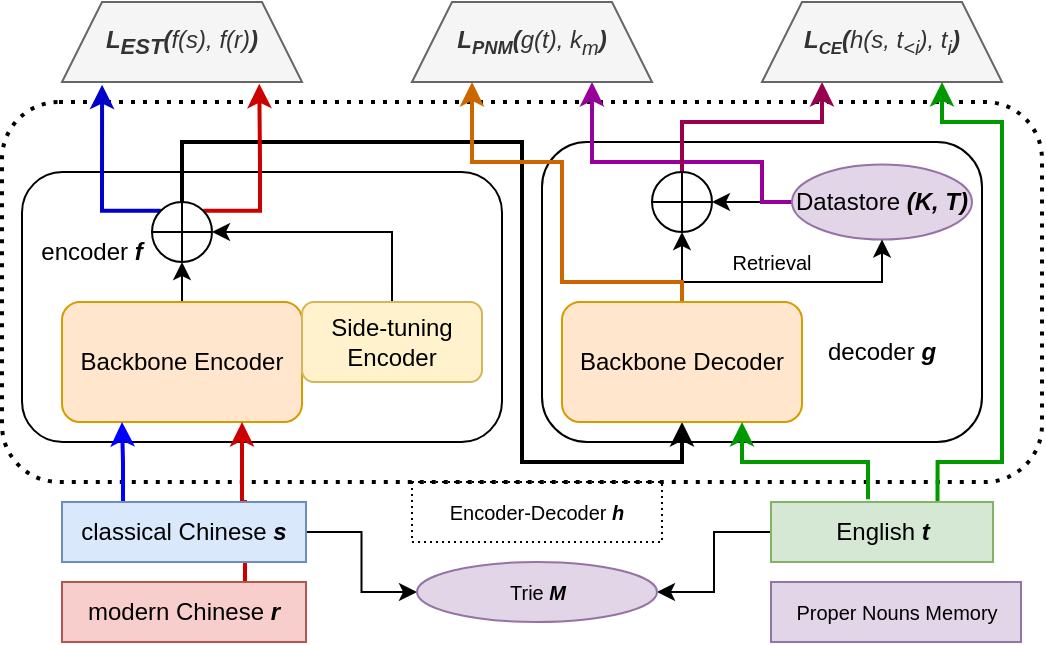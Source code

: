 <mxfile version="20.1.4" type="github">
  <diagram id="xoShVVpSHafOc3sDtM93" name="第 1 页">
    <mxGraphModel dx="981" dy="520" grid="1" gridSize="10" guides="1" tooltips="1" connect="1" arrows="1" fold="1" page="1" pageScale="1" pageWidth="827" pageHeight="1169" math="0" shadow="0">
      <root>
        <mxCell id="0" />
        <mxCell id="1" parent="0" />
        <mxCell id="M6iwQH-j2GS4edgFq6HO-42" value="" style="rounded=1;whiteSpace=wrap;html=1;fontSize=10;fillColor=none;dashed=1;dashPattern=1 2;strokeWidth=2;" vertex="1" parent="1">
          <mxGeometry x="190" y="240" width="520" height="190" as="geometry" />
        </mxCell>
        <mxCell id="M6iwQH-j2GS4edgFq6HO-21" value="" style="rounded=1;whiteSpace=wrap;html=1;fontSize=12;fillColor=none;" vertex="1" parent="1">
          <mxGeometry x="200" y="275" width="240" height="135" as="geometry" />
        </mxCell>
        <mxCell id="M6iwQH-j2GS4edgFq6HO-9" style="edgeStyle=orthogonalEdgeStyle;rounded=0;orthogonalLoop=1;jettySize=auto;html=1;exitX=0.5;exitY=0;exitDx=0;exitDy=0;entryX=0;entryY=0.5;entryDx=0;entryDy=0;" edge="1" parent="1" source="M6iwQH-j2GS4edgFq6HO-5" target="M6iwQH-j2GS4edgFq6HO-7">
          <mxGeometry relative="1" as="geometry" />
        </mxCell>
        <mxCell id="M6iwQH-j2GS4edgFq6HO-5" value="Backbone Encoder" style="rounded=1;whiteSpace=wrap;html=1;fillColor=#ffe6cc;strokeColor=#d79b00;" vertex="1" parent="1">
          <mxGeometry x="220" y="340" width="120" height="60" as="geometry" />
        </mxCell>
        <mxCell id="M6iwQH-j2GS4edgFq6HO-8" style="edgeStyle=orthogonalEdgeStyle;rounded=0;orthogonalLoop=1;jettySize=auto;html=1;exitX=0.5;exitY=0;exitDx=0;exitDy=0;entryX=0.5;entryY=1;entryDx=0;entryDy=0;" edge="1" parent="1" source="M6iwQH-j2GS4edgFq6HO-6" target="M6iwQH-j2GS4edgFq6HO-7">
          <mxGeometry relative="1" as="geometry" />
        </mxCell>
        <mxCell id="M6iwQH-j2GS4edgFq6HO-6" value="Side-tuning Encoder" style="rounded=1;whiteSpace=wrap;html=1;fillColor=#fff2cc;strokeColor=#d6b656;" vertex="1" parent="1">
          <mxGeometry x="340" y="340" width="90" height="40" as="geometry" />
        </mxCell>
        <mxCell id="M6iwQH-j2GS4edgFq6HO-17" style="edgeStyle=orthogonalEdgeStyle;rounded=0;orthogonalLoop=1;jettySize=auto;html=1;exitX=1;exitY=0;exitDx=0;exitDy=0;entryX=0.167;entryY=1.033;entryDx=0;entryDy=0;entryPerimeter=0;strokeColor=#0000CC;strokeWidth=2;" edge="1" parent="1" source="M6iwQH-j2GS4edgFq6HO-7" target="M6iwQH-j2GS4edgFq6HO-15">
          <mxGeometry relative="1" as="geometry">
            <Array as="points">
              <mxPoint x="240" y="294" />
            </Array>
          </mxGeometry>
        </mxCell>
        <mxCell id="M6iwQH-j2GS4edgFq6HO-30" style="edgeStyle=orthogonalEdgeStyle;rounded=0;orthogonalLoop=1;jettySize=auto;html=1;exitX=1;exitY=0.5;exitDx=0;exitDy=0;entryX=0.5;entryY=1;entryDx=0;entryDy=0;fontSize=12;strokeColor=#000000;strokeWidth=2;" edge="1" parent="1" source="M6iwQH-j2GS4edgFq6HO-7" target="M6iwQH-j2GS4edgFq6HO-25">
          <mxGeometry relative="1" as="geometry">
            <Array as="points">
              <mxPoint x="280" y="260" />
              <mxPoint x="450" y="260" />
              <mxPoint x="450" y="420" />
              <mxPoint x="530" y="420" />
            </Array>
          </mxGeometry>
        </mxCell>
        <mxCell id="M6iwQH-j2GS4edgFq6HO-18" style="edgeStyle=orthogonalEdgeStyle;rounded=0;orthogonalLoop=1;jettySize=auto;html=1;exitX=1;exitY=1;exitDx=0;exitDy=0;entryX=0.822;entryY=1.022;entryDx=0;entryDy=0;entryPerimeter=0;strokeColor=#CC0000;strokeWidth=2;" edge="1" parent="1" source="M6iwQH-j2GS4edgFq6HO-7" target="M6iwQH-j2GS4edgFq6HO-15">
          <mxGeometry relative="1" as="geometry">
            <Array as="points">
              <mxPoint x="319" y="294" />
              <mxPoint x="319" y="270" />
              <mxPoint x="319" y="270" />
            </Array>
          </mxGeometry>
        </mxCell>
        <mxCell id="M6iwQH-j2GS4edgFq6HO-7" value="" style="shape=orEllipse;perimeter=ellipsePerimeter;whiteSpace=wrap;html=1;backgroundOutline=1;rotation=-90;" vertex="1" parent="1">
          <mxGeometry x="265" y="290" width="30" height="30" as="geometry" />
        </mxCell>
        <mxCell id="M6iwQH-j2GS4edgFq6HO-12" style="edgeStyle=orthogonalEdgeStyle;rounded=0;orthogonalLoop=1;jettySize=auto;html=1;exitX=0.25;exitY=0;exitDx=0;exitDy=0;entryX=0.25;entryY=1;entryDx=0;entryDy=0;strokeColor=#0000FF;strokeWidth=2;" edge="1" parent="1" source="M6iwQH-j2GS4edgFq6HO-10" target="M6iwQH-j2GS4edgFq6HO-5">
          <mxGeometry relative="1" as="geometry" />
        </mxCell>
        <mxCell id="M6iwQH-j2GS4edgFq6HO-14" style="edgeStyle=orthogonalEdgeStyle;rounded=0;orthogonalLoop=1;jettySize=auto;html=1;exitX=0.75;exitY=0;exitDx=0;exitDy=0;entryX=0.75;entryY=1;entryDx=0;entryDy=0;strokeColor=#CC0000;strokeWidth=2;" edge="1" parent="1" source="M6iwQH-j2GS4edgFq6HO-11" target="M6iwQH-j2GS4edgFq6HO-5">
          <mxGeometry relative="1" as="geometry" />
        </mxCell>
        <mxCell id="M6iwQH-j2GS4edgFq6HO-45" style="edgeStyle=orthogonalEdgeStyle;rounded=0;orthogonalLoop=1;jettySize=auto;html=1;exitX=1;exitY=0.5;exitDx=0;exitDy=0;fontSize=10;strokeColor=#000000;strokeWidth=1;" edge="1" parent="1" source="M6iwQH-j2GS4edgFq6HO-10" target="M6iwQH-j2GS4edgFq6HO-44">
          <mxGeometry relative="1" as="geometry" />
        </mxCell>
        <mxCell id="M6iwQH-j2GS4edgFq6HO-10" value="&lt;font style=&quot;font-size: 12px;&quot;&gt;classical Chinese &lt;i style=&quot;&quot;&gt;&lt;b style=&quot;&quot;&gt;s&lt;/b&gt;&lt;/i&gt;&lt;/font&gt;" style="rounded=0;whiteSpace=wrap;html=1;fillColor=#dae8fc;strokeColor=#6c8ebf;" vertex="1" parent="1">
          <mxGeometry x="220" y="440" width="122" height="30" as="geometry" />
        </mxCell>
        <mxCell id="M6iwQH-j2GS4edgFq6HO-11" value="modern Chinese &lt;b&gt;&lt;i&gt;r&lt;/i&gt;&lt;/b&gt;" style="rounded=0;whiteSpace=wrap;html=1;fillColor=#f8cecc;strokeColor=#b85450;" vertex="1" parent="1">
          <mxGeometry x="220" y="480" width="122" height="30" as="geometry" />
        </mxCell>
        <mxCell id="M6iwQH-j2GS4edgFq6HO-15" value="&lt;i style=&quot;&quot;&gt;&lt;b&gt;L&lt;/b&gt;&lt;sub style=&quot;font-weight: bold;&quot;&gt;&lt;font style=&quot;font-size: 11px;&quot;&gt;EST&lt;/font&gt;&lt;/sub&gt;&lt;b&gt;(&lt;/b&gt;f(s), f(r)&lt;b&gt;)&lt;/b&gt;&lt;/i&gt;" style="shape=trapezoid;perimeter=trapezoidPerimeter;whiteSpace=wrap;html=1;fixedSize=1;fillColor=#f5f5f5;strokeColor=#666666;fontColor=#333333;" vertex="1" parent="1">
          <mxGeometry x="220" y="190" width="120" height="40" as="geometry" />
        </mxCell>
        <mxCell id="M6iwQH-j2GS4edgFq6HO-22" value="encoder&lt;i&gt; &lt;b&gt;f&lt;/b&gt;&lt;/i&gt;" style="text;html=1;strokeColor=none;fillColor=none;align=center;verticalAlign=middle;whiteSpace=wrap;rounded=0;fontSize=12;" vertex="1" parent="1">
          <mxGeometry x="205" y="300" width="60" height="30" as="geometry" />
        </mxCell>
        <mxCell id="M6iwQH-j2GS4edgFq6HO-23" value="" style="rounded=1;whiteSpace=wrap;html=1;fontSize=12;fillColor=none;" vertex="1" parent="1">
          <mxGeometry x="460" y="260" width="220" height="150" as="geometry" />
        </mxCell>
        <mxCell id="M6iwQH-j2GS4edgFq6HO-29" style="edgeStyle=orthogonalEdgeStyle;rounded=0;orthogonalLoop=1;jettySize=auto;html=1;exitX=0;exitY=0.5;exitDx=0;exitDy=0;entryX=0.5;entryY=1;entryDx=0;entryDy=0;fontSize=12;strokeColor=#000000;strokeWidth=1;" edge="1" parent="1" source="M6iwQH-j2GS4edgFq6HO-24" target="M6iwQH-j2GS4edgFq6HO-26">
          <mxGeometry relative="1" as="geometry">
            <Array as="points">
              <mxPoint x="590" y="290" />
            </Array>
          </mxGeometry>
        </mxCell>
        <mxCell id="M6iwQH-j2GS4edgFq6HO-35" style="edgeStyle=orthogonalEdgeStyle;rounded=0;orthogonalLoop=1;jettySize=auto;html=1;exitX=0;exitY=0.5;exitDx=0;exitDy=0;entryX=0.75;entryY=1;entryDx=0;entryDy=0;fontSize=10;strokeColor=#990099;strokeWidth=2;" edge="1" parent="1" source="M6iwQH-j2GS4edgFq6HO-24" target="M6iwQH-j2GS4edgFq6HO-33">
          <mxGeometry relative="1" as="geometry">
            <Array as="points">
              <mxPoint x="570" y="290" />
              <mxPoint x="570" y="270" />
              <mxPoint x="485" y="270" />
            </Array>
          </mxGeometry>
        </mxCell>
        <mxCell id="M6iwQH-j2GS4edgFq6HO-24" value="Datastore &lt;i&gt;&lt;b&gt;(K, T)&lt;/b&gt;&lt;/i&gt;" style="ellipse;whiteSpace=wrap;html=1;fontSize=12;fillColor=#e1d5e7;strokeColor=#9673a6;" vertex="1" parent="1">
          <mxGeometry x="585" y="271.25" width="90" height="37.5" as="geometry" />
        </mxCell>
        <mxCell id="M6iwQH-j2GS4edgFq6HO-27" style="edgeStyle=orthogonalEdgeStyle;rounded=0;orthogonalLoop=1;jettySize=auto;html=1;exitX=0.5;exitY=0;exitDx=0;exitDy=0;entryX=0;entryY=0.5;entryDx=0;entryDy=0;fontSize=12;strokeColor=#000000;strokeWidth=1;" edge="1" parent="1" source="M6iwQH-j2GS4edgFq6HO-25" target="M6iwQH-j2GS4edgFq6HO-26">
          <mxGeometry relative="1" as="geometry" />
        </mxCell>
        <mxCell id="M6iwQH-j2GS4edgFq6HO-31" style="edgeStyle=orthogonalEdgeStyle;rounded=0;orthogonalLoop=1;jettySize=auto;html=1;exitX=0.5;exitY=0;exitDx=0;exitDy=0;entryX=0.5;entryY=1;entryDx=0;entryDy=0;fontSize=12;strokeColor=#000000;strokeWidth=1;" edge="1" parent="1" source="M6iwQH-j2GS4edgFq6HO-25" target="M6iwQH-j2GS4edgFq6HO-24">
          <mxGeometry relative="1" as="geometry">
            <Array as="points">
              <mxPoint x="530" y="330" />
              <mxPoint x="630" y="330" />
              <mxPoint x="630" y="318" />
            </Array>
          </mxGeometry>
        </mxCell>
        <mxCell id="M6iwQH-j2GS4edgFq6HO-36" style="edgeStyle=orthogonalEdgeStyle;rounded=0;orthogonalLoop=1;jettySize=auto;html=1;exitX=0.5;exitY=0;exitDx=0;exitDy=0;entryX=0.25;entryY=1;entryDx=0;entryDy=0;fontSize=10;strokeColor=#CC6600;strokeWidth=2;" edge="1" parent="1" source="M6iwQH-j2GS4edgFq6HO-25" target="M6iwQH-j2GS4edgFq6HO-33">
          <mxGeometry relative="1" as="geometry">
            <Array as="points">
              <mxPoint x="530" y="330" />
              <mxPoint x="470" y="330" />
              <mxPoint x="470" y="270" />
              <mxPoint x="425" y="270" />
            </Array>
          </mxGeometry>
        </mxCell>
        <mxCell id="M6iwQH-j2GS4edgFq6HO-25" value="Backbone Decoder" style="rounded=1;whiteSpace=wrap;html=1;fillColor=#ffe6cc;strokeColor=#d79b00;" vertex="1" parent="1">
          <mxGeometry x="470" y="340" width="120" height="60" as="geometry" />
        </mxCell>
        <mxCell id="M6iwQH-j2GS4edgFq6HO-40" style="edgeStyle=orthogonalEdgeStyle;rounded=0;orthogonalLoop=1;jettySize=auto;html=1;exitX=1;exitY=0.5;exitDx=0;exitDy=0;entryX=0.25;entryY=1;entryDx=0;entryDy=0;fontSize=10;strokeColor=#99004D;strokeWidth=2;" edge="1" parent="1" source="M6iwQH-j2GS4edgFq6HO-26" target="M6iwQH-j2GS4edgFq6HO-37">
          <mxGeometry relative="1" as="geometry">
            <Array as="points">
              <mxPoint x="530" y="250" />
              <mxPoint x="600" y="250" />
            </Array>
          </mxGeometry>
        </mxCell>
        <mxCell id="M6iwQH-j2GS4edgFq6HO-26" value="" style="shape=orEllipse;perimeter=ellipsePerimeter;whiteSpace=wrap;html=1;backgroundOutline=1;rotation=-90;" vertex="1" parent="1">
          <mxGeometry x="515" y="275" width="30" height="30" as="geometry" />
        </mxCell>
        <mxCell id="M6iwQH-j2GS4edgFq6HO-32" value="&lt;font style=&quot;font-size: 10px;&quot;&gt;Retrieval&lt;/font&gt;" style="text;html=1;strokeColor=none;fillColor=none;align=center;verticalAlign=middle;whiteSpace=wrap;rounded=0;fontSize=12;" vertex="1" parent="1">
          <mxGeometry x="545" y="305" width="60" height="30" as="geometry" />
        </mxCell>
        <mxCell id="M6iwQH-j2GS4edgFq6HO-33" value="&lt;i style=&quot;&quot;&gt;&lt;b&gt;L&lt;span style=&quot;font-size: 11px;&quot;&gt;&lt;sub&gt;PNM&lt;/sub&gt;&lt;/span&gt;&lt;/b&gt;&lt;b&gt;(&lt;/b&gt;g(t), k&lt;sub&gt;m&lt;/sub&gt;&lt;b&gt;)&lt;/b&gt;&lt;/i&gt;" style="shape=trapezoid;perimeter=trapezoidPerimeter;whiteSpace=wrap;html=1;fixedSize=1;fillColor=#f5f5f5;strokeColor=#666666;fontColor=#333333;" vertex="1" parent="1">
          <mxGeometry x="395" y="190" width="120" height="40" as="geometry" />
        </mxCell>
        <mxCell id="M6iwQH-j2GS4edgFq6HO-34" value="decoder&lt;i&gt;&amp;nbsp;&lt;b&gt;g&lt;/b&gt;&lt;/i&gt;" style="text;html=1;strokeColor=none;fillColor=none;align=center;verticalAlign=middle;whiteSpace=wrap;rounded=0;fontSize=12;" vertex="1" parent="1">
          <mxGeometry x="600" y="350" width="60" height="30" as="geometry" />
        </mxCell>
        <mxCell id="M6iwQH-j2GS4edgFq6HO-37" value="&lt;i style=&quot;&quot;&gt;&lt;b&gt;L&lt;font size=&quot;1&quot;&gt;&lt;sub&gt;CE&lt;/sub&gt;&lt;/font&gt;&lt;/b&gt;&lt;b&gt;(&lt;/b&gt;h(s, t&lt;sub&gt;&amp;lt;i&lt;/sub&gt;), t&lt;sub&gt;i&lt;/sub&gt;&lt;b&gt;)&lt;/b&gt;&lt;/i&gt;" style="shape=trapezoid;perimeter=trapezoidPerimeter;whiteSpace=wrap;html=1;fixedSize=1;fillColor=#f5f5f5;strokeColor=#666666;fontColor=#333333;" vertex="1" parent="1">
          <mxGeometry x="570" y="190" width="120" height="40" as="geometry" />
        </mxCell>
        <mxCell id="M6iwQH-j2GS4edgFq6HO-39" style="edgeStyle=orthogonalEdgeStyle;rounded=0;orthogonalLoop=1;jettySize=auto;html=1;exitX=0.437;exitY=-0.046;exitDx=0;exitDy=0;entryX=0.75;entryY=1;entryDx=0;entryDy=0;fontSize=10;strokeColor=#009900;strokeWidth=2;exitPerimeter=0;" edge="1" parent="1" source="M6iwQH-j2GS4edgFq6HO-38" target="M6iwQH-j2GS4edgFq6HO-25">
          <mxGeometry relative="1" as="geometry">
            <Array as="points">
              <mxPoint x="623" y="420" />
              <mxPoint x="560" y="420" />
            </Array>
          </mxGeometry>
        </mxCell>
        <mxCell id="M6iwQH-j2GS4edgFq6HO-41" style="edgeStyle=orthogonalEdgeStyle;rounded=0;orthogonalLoop=1;jettySize=auto;html=1;exitX=0.75;exitY=0;exitDx=0;exitDy=0;entryX=0.75;entryY=1;entryDx=0;entryDy=0;fontSize=10;strokeColor=#009900;strokeWidth=2;" edge="1" parent="1" source="M6iwQH-j2GS4edgFq6HO-38" target="M6iwQH-j2GS4edgFq6HO-37">
          <mxGeometry relative="1" as="geometry">
            <Array as="points">
              <mxPoint x="658" y="420" />
              <mxPoint x="690" y="420" />
              <mxPoint x="690" y="250" />
              <mxPoint x="660" y="250" />
            </Array>
          </mxGeometry>
        </mxCell>
        <mxCell id="M6iwQH-j2GS4edgFq6HO-46" style="edgeStyle=orthogonalEdgeStyle;rounded=0;orthogonalLoop=1;jettySize=auto;html=1;exitX=0;exitY=0.5;exitDx=0;exitDy=0;entryX=1;entryY=0.5;entryDx=0;entryDy=0;fontSize=10;strokeColor=#000000;strokeWidth=1;" edge="1" parent="1" source="M6iwQH-j2GS4edgFq6HO-38" target="M6iwQH-j2GS4edgFq6HO-44">
          <mxGeometry relative="1" as="geometry" />
        </mxCell>
        <mxCell id="M6iwQH-j2GS4edgFq6HO-38" value="English &lt;b&gt;&lt;i&gt;t&lt;/i&gt;&lt;/b&gt;" style="rounded=0;whiteSpace=wrap;html=1;fillColor=#d5e8d4;strokeColor=#82b366;" vertex="1" parent="1">
          <mxGeometry x="574.5" y="440" width="111" height="30" as="geometry" />
        </mxCell>
        <mxCell id="M6iwQH-j2GS4edgFq6HO-43" value="Encoder-Decoder &lt;i&gt;&lt;b&gt;h&lt;/b&gt;&lt;/i&gt;" style="text;html=1;strokeColor=default;fillColor=none;align=center;verticalAlign=middle;whiteSpace=wrap;rounded=0;dashed=1;dashPattern=1 2;fontSize=10;labelBorderColor=none;" vertex="1" parent="1">
          <mxGeometry x="395" y="430" width="125" height="30" as="geometry" />
        </mxCell>
        <mxCell id="M6iwQH-j2GS4edgFq6HO-44" value="Trie &lt;b&gt;&lt;i&gt;M&lt;/i&gt;&lt;/b&gt;" style="ellipse;whiteSpace=wrap;html=1;fontSize=10;strokeWidth=1;fillColor=#e1d5e7;strokeColor=#9673a6;" vertex="1" parent="1">
          <mxGeometry x="397.5" y="470" width="120" height="30" as="geometry" />
        </mxCell>
        <mxCell id="M6iwQH-j2GS4edgFq6HO-48" value="Proper Nouns Memory" style="text;html=1;strokeColor=#9673a6;fillColor=#e1d5e7;align=center;verticalAlign=middle;whiteSpace=wrap;rounded=0;fontSize=10;" vertex="1" parent="1">
          <mxGeometry x="574.5" y="480" width="125" height="30" as="geometry" />
        </mxCell>
      </root>
    </mxGraphModel>
  </diagram>
</mxfile>
